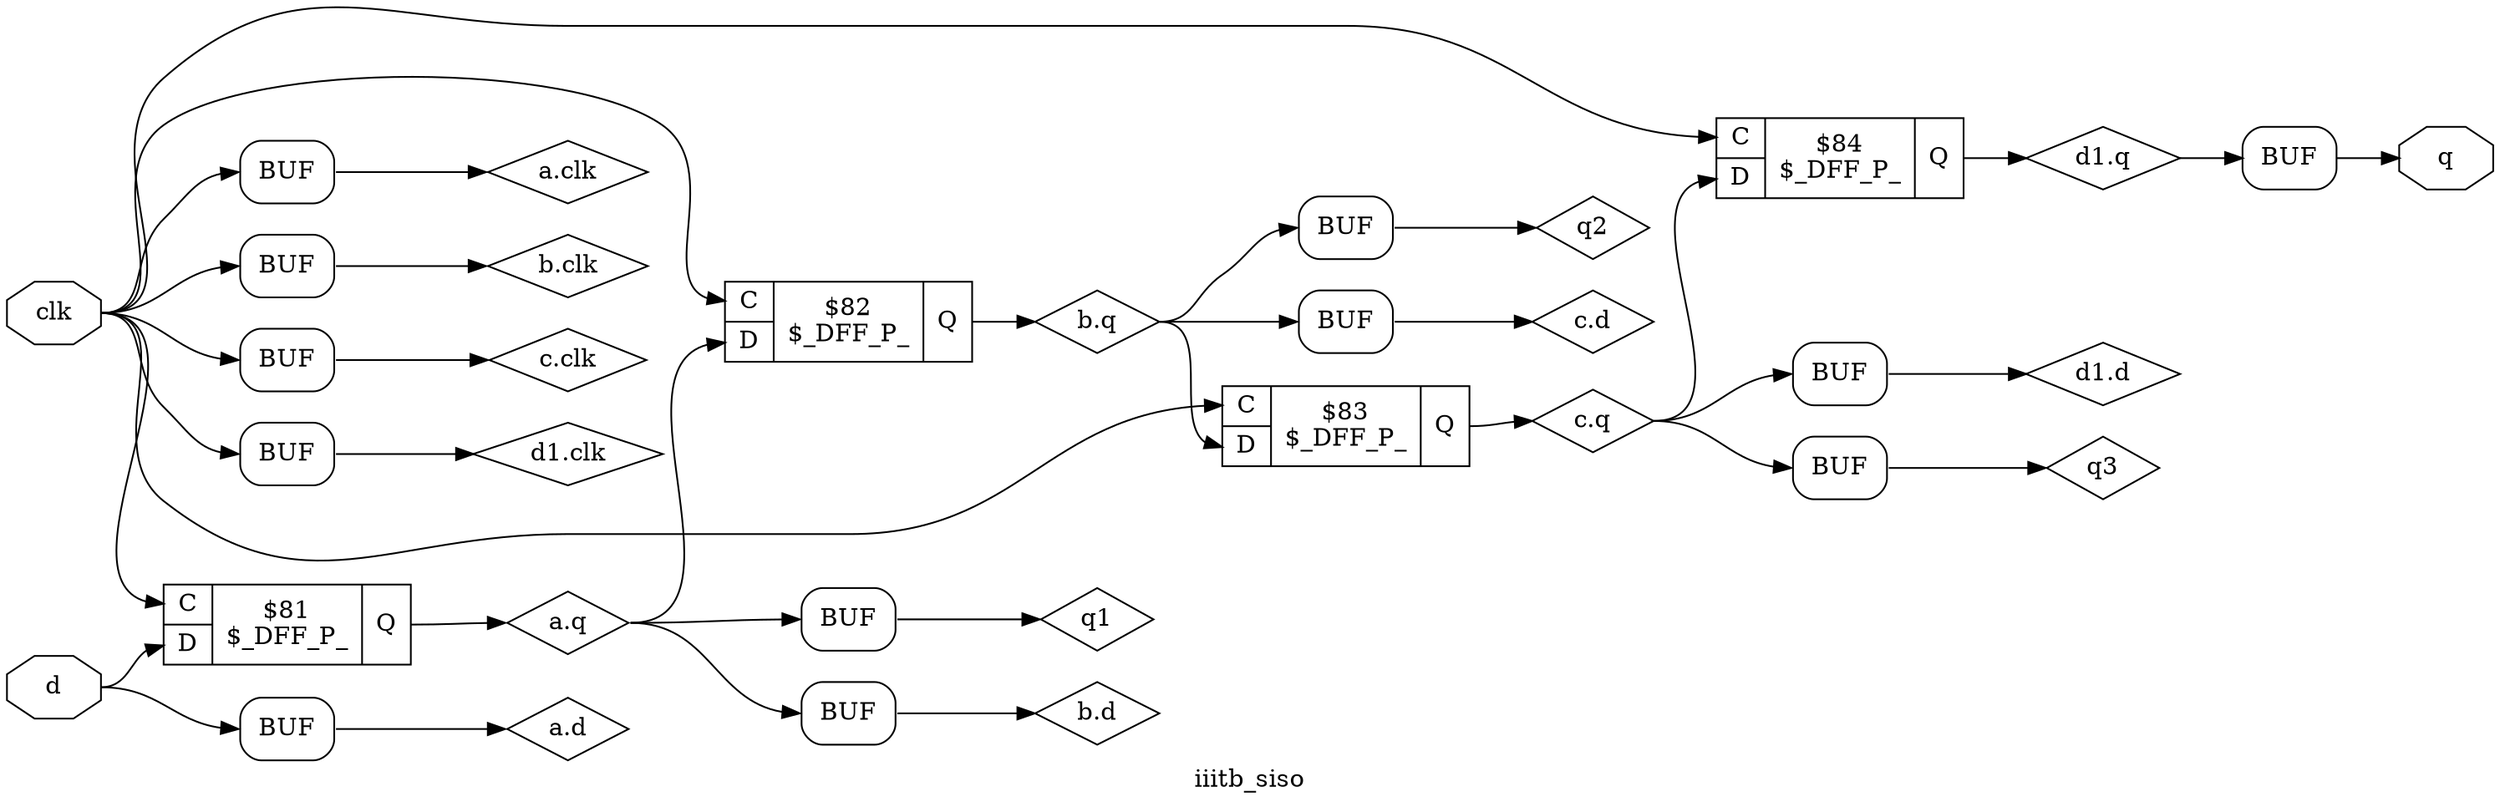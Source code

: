 digraph "iiitb_siso" {
label="iiitb_siso";
rankdir="LR";
remincross=true;
n1 [ shape=diamond, label="a.clk", color="black", fontcolor="black" ];
n2 [ shape=diamond, label="a.d", color="black", fontcolor="black" ];
n3 [ shape=diamond, label="a.q", color="black", fontcolor="black" ];
n4 [ shape=diamond, label="b.clk", color="black", fontcolor="black" ];
n5 [ shape=diamond, label="b.d", color="black", fontcolor="black" ];
n6 [ shape=diamond, label="b.q", color="black", fontcolor="black" ];
n7 [ shape=diamond, label="c.clk", color="black", fontcolor="black" ];
n8 [ shape=diamond, label="c.d", color="black", fontcolor="black" ];
n9 [ shape=diamond, label="c.q", color="black", fontcolor="black" ];
n10 [ shape=octagon, label="clk", color="black", fontcolor="black" ];
n11 [ shape=octagon, label="d", color="black", fontcolor="black" ];
n12 [ shape=diamond, label="d1.clk", color="black", fontcolor="black" ];
n13 [ shape=diamond, label="d1.d", color="black", fontcolor="black" ];
n14 [ shape=diamond, label="d1.q", color="black", fontcolor="black" ];
n15 [ shape=octagon, label="q", color="black", fontcolor="black" ];
n16 [ shape=diamond, label="q1", color="black", fontcolor="black" ];
n17 [ shape=diamond, label="q2", color="black", fontcolor="black" ];
n18 [ shape=diamond, label="q3", color="black", fontcolor="black" ];
c22 [ shape=record, label="{{<p19> C|<p20> D}|$81\n$_DFF_P_|{<p21> Q}}" ];
c23 [ shape=record, label="{{<p19> C|<p20> D}|$82\n$_DFF_P_|{<p21> Q}}" ];
c24 [ shape=record, label="{{<p19> C|<p20> D}|$83\n$_DFF_P_|{<p21> Q}}" ];
c25 [ shape=record, label="{{<p19> C|<p20> D}|$84\n$_DFF_P_|{<p21> Q}}" ];
x0 [shape=box, style=rounded, label="BUF"];
x1 [shape=box, style=rounded, label="BUF"];
x2 [shape=box, style=rounded, label="BUF"];
x3 [shape=box, style=rounded, label="BUF"];
x4 [shape=box, style=rounded, label="BUF"];
x5 [shape=box, style=rounded, label="BUF"];
x6 [shape=box, style=rounded, label="BUF"];
x7 [shape=box, style=rounded, label="BUF"];
x8 [shape=box, style=rounded, label="BUF"];
x9 [shape=box, style=rounded, label="BUF"];
x10 [shape=box, style=rounded, label="BUF"];
x11 [shape=box, style=rounded, label="BUF"];
x0:e:e -> n1:w [color="black", label=""];
n10:e -> c22:p19:w [color="black", label=""];
n10:e -> c23:p19:w [color="black", label=""];
n10:e -> c24:p19:w [color="black", label=""];
n10:e -> c25:p19:w [color="black", label=""];
n10:e -> x0:w:w [color="black", label=""];
n10:e -> x2:w:w [color="black", label=""];
n10:e -> x4:w:w [color="black", label=""];
n10:e -> x6:w:w [color="black", label=""];
n11:e -> c22:p20:w [color="black", label=""];
n11:e -> x1:w:w [color="black", label=""];
x6:e:e -> n12:w [color="black", label=""];
x7:e:e -> n13:w [color="black", label=""];
c25:p21:e -> n14:w [color="black", label=""];
n14:e -> x8:w:w [color="black", label=""];
x8:e:e -> n15:w [color="black", label=""];
x9:e:e -> n16:w [color="black", label=""];
x10:e:e -> n17:w [color="black", label=""];
x11:e:e -> n18:w [color="black", label=""];
x1:e:e -> n2:w [color="black", label=""];
c22:p21:e -> n3:w [color="black", label=""];
n3:e -> c23:p20:w [color="black", label=""];
n3:e -> x3:w:w [color="black", label=""];
n3:e -> x9:w:w [color="black", label=""];
x2:e:e -> n4:w [color="black", label=""];
x3:e:e -> n5:w [color="black", label=""];
c23:p21:e -> n6:w [color="black", label=""];
n6:e -> c24:p20:w [color="black", label=""];
n6:e -> x10:w:w [color="black", label=""];
n6:e -> x5:w:w [color="black", label=""];
x4:e:e -> n7:w [color="black", label=""];
x5:e:e -> n8:w [color="black", label=""];
c24:p21:e -> n9:w [color="black", label=""];
n9:e -> c25:p20:w [color="black", label=""];
n9:e -> x11:w:w [color="black", label=""];
n9:e -> x7:w:w [color="black", label=""];
}
